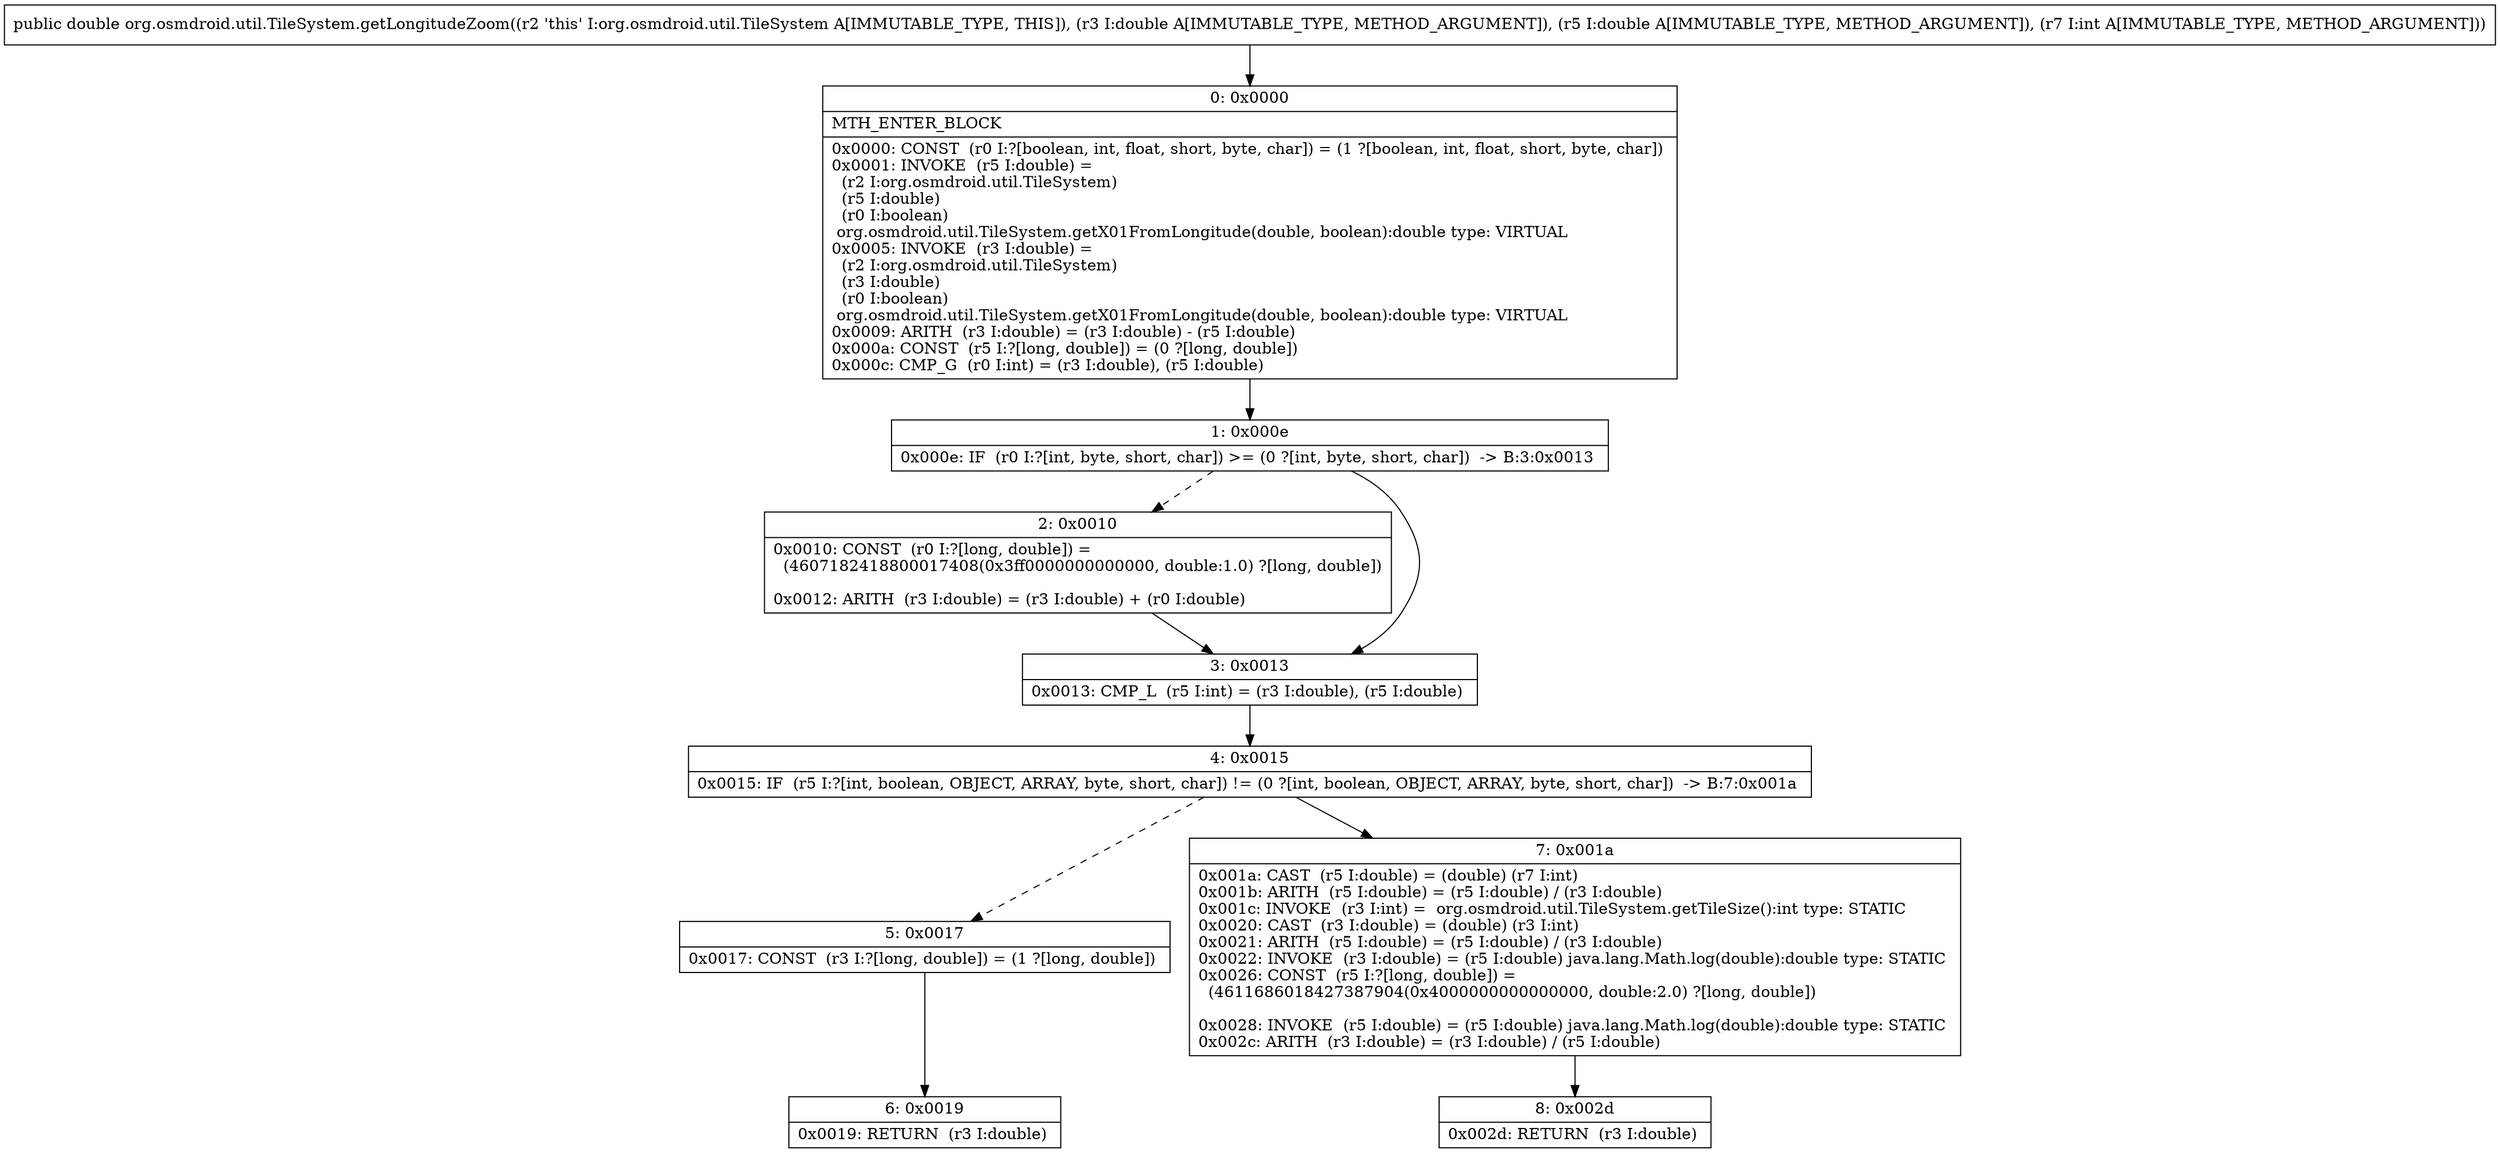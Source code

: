 digraph "CFG fororg.osmdroid.util.TileSystem.getLongitudeZoom(DDI)D" {
Node_0 [shape=record,label="{0\:\ 0x0000|MTH_ENTER_BLOCK\l|0x0000: CONST  (r0 I:?[boolean, int, float, short, byte, char]) = (1 ?[boolean, int, float, short, byte, char]) \l0x0001: INVOKE  (r5 I:double) = \l  (r2 I:org.osmdroid.util.TileSystem)\l  (r5 I:double)\l  (r0 I:boolean)\l org.osmdroid.util.TileSystem.getX01FromLongitude(double, boolean):double type: VIRTUAL \l0x0005: INVOKE  (r3 I:double) = \l  (r2 I:org.osmdroid.util.TileSystem)\l  (r3 I:double)\l  (r0 I:boolean)\l org.osmdroid.util.TileSystem.getX01FromLongitude(double, boolean):double type: VIRTUAL \l0x0009: ARITH  (r3 I:double) = (r3 I:double) \- (r5 I:double) \l0x000a: CONST  (r5 I:?[long, double]) = (0 ?[long, double]) \l0x000c: CMP_G  (r0 I:int) = (r3 I:double), (r5 I:double) \l}"];
Node_1 [shape=record,label="{1\:\ 0x000e|0x000e: IF  (r0 I:?[int, byte, short, char]) \>= (0 ?[int, byte, short, char])  \-\> B:3:0x0013 \l}"];
Node_2 [shape=record,label="{2\:\ 0x0010|0x0010: CONST  (r0 I:?[long, double]) = \l  (4607182418800017408(0x3ff0000000000000, double:1.0) ?[long, double])\l \l0x0012: ARITH  (r3 I:double) = (r3 I:double) + (r0 I:double) \l}"];
Node_3 [shape=record,label="{3\:\ 0x0013|0x0013: CMP_L  (r5 I:int) = (r3 I:double), (r5 I:double) \l}"];
Node_4 [shape=record,label="{4\:\ 0x0015|0x0015: IF  (r5 I:?[int, boolean, OBJECT, ARRAY, byte, short, char]) != (0 ?[int, boolean, OBJECT, ARRAY, byte, short, char])  \-\> B:7:0x001a \l}"];
Node_5 [shape=record,label="{5\:\ 0x0017|0x0017: CONST  (r3 I:?[long, double]) = (1 ?[long, double]) \l}"];
Node_6 [shape=record,label="{6\:\ 0x0019|0x0019: RETURN  (r3 I:double) \l}"];
Node_7 [shape=record,label="{7\:\ 0x001a|0x001a: CAST  (r5 I:double) = (double) (r7 I:int) \l0x001b: ARITH  (r5 I:double) = (r5 I:double) \/ (r3 I:double) \l0x001c: INVOKE  (r3 I:int) =  org.osmdroid.util.TileSystem.getTileSize():int type: STATIC \l0x0020: CAST  (r3 I:double) = (double) (r3 I:int) \l0x0021: ARITH  (r5 I:double) = (r5 I:double) \/ (r3 I:double) \l0x0022: INVOKE  (r3 I:double) = (r5 I:double) java.lang.Math.log(double):double type: STATIC \l0x0026: CONST  (r5 I:?[long, double]) = \l  (4611686018427387904(0x4000000000000000, double:2.0) ?[long, double])\l \l0x0028: INVOKE  (r5 I:double) = (r5 I:double) java.lang.Math.log(double):double type: STATIC \l0x002c: ARITH  (r3 I:double) = (r3 I:double) \/ (r5 I:double) \l}"];
Node_8 [shape=record,label="{8\:\ 0x002d|0x002d: RETURN  (r3 I:double) \l}"];
MethodNode[shape=record,label="{public double org.osmdroid.util.TileSystem.getLongitudeZoom((r2 'this' I:org.osmdroid.util.TileSystem A[IMMUTABLE_TYPE, THIS]), (r3 I:double A[IMMUTABLE_TYPE, METHOD_ARGUMENT]), (r5 I:double A[IMMUTABLE_TYPE, METHOD_ARGUMENT]), (r7 I:int A[IMMUTABLE_TYPE, METHOD_ARGUMENT])) }"];
MethodNode -> Node_0;
Node_0 -> Node_1;
Node_1 -> Node_2[style=dashed];
Node_1 -> Node_3;
Node_2 -> Node_3;
Node_3 -> Node_4;
Node_4 -> Node_5[style=dashed];
Node_4 -> Node_7;
Node_5 -> Node_6;
Node_7 -> Node_8;
}

